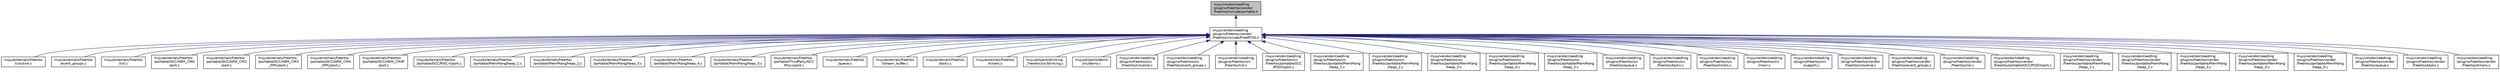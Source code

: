 digraph "muju/vendor/ceedling/plugins/freertos/vendor/freertos/include/portable.h"
{
  edge [fontname="Helvetica",fontsize="10",labelfontname="Helvetica",labelfontsize="10"];
  node [fontname="Helvetica",fontsize="10",shape=record];
  Node4 [label="muju/vendor/ceedling\l/plugins/freertos/vendor\l/freertos/include/portable.h",height=0.2,width=0.4,color="black", fillcolor="grey75", style="filled", fontcolor="black"];
  Node4 -> Node5 [dir="back",color="midnightblue",fontsize="10",style="solid"];
  Node5 [label="muju/vendor/ceedling\l/plugins/freertos/vendor\l/freertos/include/FreeRTOS.h",height=0.2,width=0.4,color="black", fillcolor="white", style="filled",URL="$vendor_2ceedling_2plugins_2freertos_2vendor_2freertos_2include_2_free_r_t_o_s_8h.html"];
  Node5 -> Node6 [dir="back",color="midnightblue",fontsize="10",style="solid"];
  Node6 [label="muju/externals/freertos\l/croutine.c",height=0.2,width=0.4,color="black", fillcolor="white", style="filled",URL="$externals_2freertos_2croutine_8c.html"];
  Node5 -> Node7 [dir="back",color="midnightblue",fontsize="10",style="solid"];
  Node7 [label="muju/externals/freertos\l/event_groups.c",height=0.2,width=0.4,color="black", fillcolor="white", style="filled",URL="$externals_2freertos_2event__groups_8c.html"];
  Node5 -> Node8 [dir="back",color="midnightblue",fontsize="10",style="solid"];
  Node8 [label="muju/externals/freertos\l/list.c",height=0.2,width=0.4,color="black", fillcolor="white", style="filled",URL="$externals_2freertos_2list_8c.html"];
  Node5 -> Node9 [dir="back",color="midnightblue",fontsize="10",style="solid"];
  Node9 [label="muju/externals/freertos\l/portable/GCC/ARM_CM0\l/port.c",height=0.2,width=0.4,color="black", fillcolor="white", style="filled",URL="$externals_2freertos_2portable_2_g_c_c_2_a_r_m___c_m0_2port_8c.html"];
  Node5 -> Node10 [dir="back",color="midnightblue",fontsize="10",style="solid"];
  Node10 [label="muju/externals/freertos\l/portable/GCC/ARM_CM3\l/port.c",height=0.2,width=0.4,color="black", fillcolor="white", style="filled",URL="$externals_2freertos_2portable_2_g_c_c_2_a_r_m___c_m3_2port_8c.html"];
  Node5 -> Node11 [dir="back",color="midnightblue",fontsize="10",style="solid"];
  Node11 [label="muju/externals/freertos\l/portable/GCC/ARM_CM3\l_MPU/port.c",height=0.2,width=0.4,color="black", fillcolor="white", style="filled",URL="$externals_2freertos_2portable_2_g_c_c_2_a_r_m___c_m3___m_p_u_2port_8c.html"];
  Node5 -> Node12 [dir="back",color="midnightblue",fontsize="10",style="solid"];
  Node12 [label="muju/externals/freertos\l/portable/GCC/ARM_CM4\l_MPU/port.c",height=0.2,width=0.4,color="black", fillcolor="white", style="filled",URL="$externals_2freertos_2portable_2_g_c_c_2_a_r_m___c_m4___m_p_u_2port_8c.html"];
  Node5 -> Node13 [dir="back",color="midnightblue",fontsize="10",style="solid"];
  Node13 [label="muju/externals/freertos\l/portable/GCC/ARM_CM4F\l/port.c",height=0.2,width=0.4,color="black", fillcolor="white", style="filled",URL="$externals_2freertos_2portable_2_g_c_c_2_a_r_m___c_m4_f_2port_8c.html"];
  Node5 -> Node14 [dir="back",color="midnightblue",fontsize="10",style="solid"];
  Node14 [label="muju/externals/freertos\l/portable/GCC/RISC-V/port.c",height=0.2,width=0.4,color="black", fillcolor="white", style="filled",URL="$externals_2freertos_2portable_2_g_c_c_2_r_i_s_c-_v_2port_8c.html"];
  Node5 -> Node15 [dir="back",color="midnightblue",fontsize="10",style="solid"];
  Node15 [label="muju/externals/freertos\l/portable/MemMang/heap_1.c",height=0.2,width=0.4,color="black", fillcolor="white", style="filled",URL="$externals_2freertos_2portable_2_mem_mang_2heap__1_8c.html"];
  Node5 -> Node16 [dir="back",color="midnightblue",fontsize="10",style="solid"];
  Node16 [label="muju/externals/freertos\l/portable/MemMang/heap_2.c",height=0.2,width=0.4,color="black", fillcolor="white", style="filled",URL="$externals_2freertos_2portable_2_mem_mang_2heap__2_8c.html"];
  Node5 -> Node17 [dir="back",color="midnightblue",fontsize="10",style="solid"];
  Node17 [label="muju/externals/freertos\l/portable/MemMang/heap_3.c",height=0.2,width=0.4,color="black", fillcolor="white", style="filled",URL="$externals_2freertos_2portable_2_mem_mang_2heap__3_8c.html"];
  Node5 -> Node18 [dir="back",color="midnightblue",fontsize="10",style="solid"];
  Node18 [label="muju/externals/freertos\l/portable/MemMang/heap_4.c",height=0.2,width=0.4,color="black", fillcolor="white", style="filled",URL="$externals_2freertos_2portable_2_mem_mang_2heap__4_8c.html"];
  Node5 -> Node19 [dir="back",color="midnightblue",fontsize="10",style="solid"];
  Node19 [label="muju/externals/freertos\l/portable/MemMang/heap_5.c",height=0.2,width=0.4,color="black", fillcolor="white", style="filled",URL="$externals_2freertos_2portable_2_mem_mang_2heap__5_8c.html"];
  Node5 -> Node20 [dir="back",color="midnightblue",fontsize="10",style="solid"];
  Node20 [label="muju/externals/freertos\l/portable/ThirdParty/GCC\l/Posix/port.c",height=0.2,width=0.4,color="black", fillcolor="white", style="filled",URL="$externals_2freertos_2portable_2_third_party_2_g_c_c_2_posix_2port_8c.html"];
  Node5 -> Node21 [dir="back",color="midnightblue",fontsize="10",style="solid"];
  Node21 [label="muju/externals/freertos\l/queue.c",height=0.2,width=0.4,color="black", fillcolor="white", style="filled",URL="$externals_2freertos_2queue_8c.html"];
  Node5 -> Node22 [dir="back",color="midnightblue",fontsize="10",style="solid"];
  Node22 [label="muju/externals/freertos\l/stream_buffer.c",height=0.2,width=0.4,color="black", fillcolor="white", style="filled",URL="$stream__buffer_8c.html"];
  Node5 -> Node23 [dir="back",color="midnightblue",fontsize="10",style="solid"];
  Node23 [label="muju/externals/freertos\l/tasks.c",height=0.2,width=0.4,color="black", fillcolor="white", style="filled",URL="$externals_2freertos_2tasks_8c.html"];
  Node5 -> Node24 [dir="back",color="midnightblue",fontsize="10",style="solid"];
  Node24 [label="muju/externals/freertos\l/timers.c",height=0.2,width=0.4,color="black", fillcolor="white", style="filled",URL="$externals_2freertos_2timers_8c.html"];
  Node5 -> Node25 [dir="back",color="midnightblue",fontsize="10",style="solid"];
  Node25 [label="muju/projects/blinking\l_freertos/src/blinking.c",height=0.2,width=0.4,color="black", fillcolor="white", style="filled",URL="$blinking_8c.html",tooltip="Ejemplo de un led parpadeando. "];
  Node5 -> Node26 [dir="back",color="midnightblue",fontsize="10",style="solid"];
  Node26 [label="muju/projects/demo\l/src/demo.c",height=0.2,width=0.4,color="black", fillcolor="white", style="filled",URL="$demo_8c.html"];
  Node5 -> Node27 [dir="back",color="midnightblue",fontsize="10",style="solid"];
  Node27 [label="muju/vendor/ceedling\l/plugins/freertos/src\l/freertos/croutine.c",height=0.2,width=0.4,color="black", fillcolor="white", style="filled",URL="$vendor_2ceedling_2plugins_2freertos_2src_2freertos_2croutine_8c.html"];
  Node5 -> Node28 [dir="back",color="midnightblue",fontsize="10",style="solid"];
  Node28 [label="muju/vendor/ceedling\l/plugins/freertos/src\l/freertos/event_groups.c",height=0.2,width=0.4,color="black", fillcolor="white", style="filled",URL="$vendor_2ceedling_2plugins_2freertos_2src_2freertos_2event__groups_8c.html"];
  Node5 -> Node29 [dir="back",color="midnightblue",fontsize="10",style="solid"];
  Node29 [label="muju/vendor/ceedling\l/plugins/freertos/src\l/freertos/list.c",height=0.2,width=0.4,color="black", fillcolor="white", style="filled",URL="$vendor_2ceedling_2plugins_2freertos_2src_2freertos_2list_8c.html"];
  Node5 -> Node30 [dir="back",color="midnightblue",fontsize="10",style="solid"];
  Node30 [label="muju/vendor/ceedling\l/plugins/freertos/src\l/freertos/portable/GCC\l/POSIX/port.c",height=0.2,width=0.4,color="black", fillcolor="white", style="filled",URL="$vendor_2ceedling_2plugins_2freertos_2src_2freertos_2portable_2_g_c_c_2_p_o_s_i_x_2port_8c.html"];
  Node5 -> Node31 [dir="back",color="midnightblue",fontsize="10",style="solid"];
  Node31 [label="muju/vendor/ceedling\l/plugins/freertos/src\l/freertos/portable/MemMang\l/heap_1.c",height=0.2,width=0.4,color="black", fillcolor="white", style="filled",URL="$vendor_2ceedling_2plugins_2freertos_2src_2freertos_2portable_2_mem_mang_2heap__1_8c.html"];
  Node5 -> Node32 [dir="back",color="midnightblue",fontsize="10",style="solid"];
  Node32 [label="muju/vendor/ceedling\l/plugins/freertos/src\l/freertos/portable/MemMang\l/heap_2.c",height=0.2,width=0.4,color="black", fillcolor="white", style="filled",URL="$vendor_2ceedling_2plugins_2freertos_2src_2freertos_2portable_2_mem_mang_2heap__2_8c.html"];
  Node5 -> Node33 [dir="back",color="midnightblue",fontsize="10",style="solid"];
  Node33 [label="muju/vendor/ceedling\l/plugins/freertos/src\l/freertos/portable/MemMang\l/heap_3.c",height=0.2,width=0.4,color="black", fillcolor="white", style="filled",URL="$vendor_2ceedling_2plugins_2freertos_2src_2freertos_2portable_2_mem_mang_2heap__3_8c.html"];
  Node5 -> Node34 [dir="back",color="midnightblue",fontsize="10",style="solid"];
  Node34 [label="muju/vendor/ceedling\l/plugins/freertos/src\l/freertos/portable/MemMang\l/heap_4.c",height=0.2,width=0.4,color="black", fillcolor="white", style="filled",URL="$vendor_2ceedling_2plugins_2freertos_2src_2freertos_2portable_2_mem_mang_2heap__4_8c.html"];
  Node5 -> Node35 [dir="back",color="midnightblue",fontsize="10",style="solid"];
  Node35 [label="muju/vendor/ceedling\l/plugins/freertos/src\l/freertos/portable/MemMang\l/heap_5.c",height=0.2,width=0.4,color="black", fillcolor="white", style="filled",URL="$vendor_2ceedling_2plugins_2freertos_2src_2freertos_2portable_2_mem_mang_2heap__5_8c.html"];
  Node5 -> Node36 [dir="back",color="midnightblue",fontsize="10",style="solid"];
  Node36 [label="muju/vendor/ceedling\l/plugins/freertos/src\l/freertos/queue.c",height=0.2,width=0.4,color="black", fillcolor="white", style="filled",URL="$vendor_2ceedling_2plugins_2freertos_2src_2freertos_2queue_8c.html"];
  Node5 -> Node37 [dir="back",color="midnightblue",fontsize="10",style="solid"];
  Node37 [label="muju/vendor/ceedling\l/plugins/freertos/src\l/freertos/tasks.c",height=0.2,width=0.4,color="black", fillcolor="white", style="filled",URL="$vendor_2ceedling_2plugins_2freertos_2src_2freertos_2tasks_8c.html"];
  Node5 -> Node38 [dir="back",color="midnightblue",fontsize="10",style="solid"];
  Node38 [label="muju/vendor/ceedling\l/plugins/freertos/src\l/freertos/timers.c",height=0.2,width=0.4,color="black", fillcolor="white", style="filled",URL="$vendor_2ceedling_2plugins_2freertos_2src_2freertos_2timers_8c.html"];
  Node5 -> Node39 [dir="back",color="midnightblue",fontsize="10",style="solid"];
  Node39 [label="muju/vendor/ceedling\l/plugins/freertos/src\l/main.c",height=0.2,width=0.4,color="black", fillcolor="white", style="filled",URL="$muju_2vendor_2ceedling_2plugins_2freertos_2src_2main_8c.html"];
  Node5 -> Node40 [dir="back",color="midnightblue",fontsize="10",style="solid"];
  Node40 [label="muju/vendor/ceedling\l/plugins/freertos/src\l/support.c",height=0.2,width=0.4,color="black", fillcolor="white", style="filled",URL="$support_8c.html"];
  Node5 -> Node41 [dir="back",color="midnightblue",fontsize="10",style="solid"];
  Node41 [label="muju/vendor/ceedling\l/plugins/freertos/vendor\l/freertos/croutine.c",height=0.2,width=0.4,color="black", fillcolor="white", style="filled",URL="$vendor_2ceedling_2plugins_2freertos_2vendor_2freertos_2croutine_8c.html"];
  Node5 -> Node42 [dir="back",color="midnightblue",fontsize="10",style="solid"];
  Node42 [label="muju/vendor/ceedling\l/plugins/freertos/vendor\l/freertos/event_groups.c",height=0.2,width=0.4,color="black", fillcolor="white", style="filled",URL="$vendor_2ceedling_2plugins_2freertos_2vendor_2freertos_2event__groups_8c.html"];
  Node5 -> Node43 [dir="back",color="midnightblue",fontsize="10",style="solid"];
  Node43 [label="muju/vendor/ceedling\l/plugins/freertos/vendor\l/freertos/list.c",height=0.2,width=0.4,color="black", fillcolor="white", style="filled",URL="$vendor_2ceedling_2plugins_2freertos_2vendor_2freertos_2list_8c.html"];
  Node5 -> Node44 [dir="back",color="midnightblue",fontsize="10",style="solid"];
  Node44 [label="muju/vendor/ceedling\l/plugins/freertos/vendor\l/freertos/portable/GCC/POSIX/port.c",height=0.2,width=0.4,color="black", fillcolor="white", style="filled",URL="$vendor_2ceedling_2plugins_2freertos_2vendor_2freertos_2portable_2_g_c_c_2_p_o_s_i_x_2port_8c.html"];
  Node5 -> Node45 [dir="back",color="midnightblue",fontsize="10",style="solid"];
  Node45 [label="muju/vendor/ceedling\l/plugins/freertos/vendor\l/freertos/portable/MemMang\l/heap_1.c",height=0.2,width=0.4,color="black", fillcolor="white", style="filled",URL="$vendor_2ceedling_2plugins_2freertos_2vendor_2freertos_2portable_2_mem_mang_2heap__1_8c.html"];
  Node5 -> Node46 [dir="back",color="midnightblue",fontsize="10",style="solid"];
  Node46 [label="muju/vendor/ceedling\l/plugins/freertos/vendor\l/freertos/portable/MemMang\l/heap_2.c",height=0.2,width=0.4,color="black", fillcolor="white", style="filled",URL="$vendor_2ceedling_2plugins_2freertos_2vendor_2freertos_2portable_2_mem_mang_2heap__2_8c.html"];
  Node5 -> Node47 [dir="back",color="midnightblue",fontsize="10",style="solid"];
  Node47 [label="muju/vendor/ceedling\l/plugins/freertos/vendor\l/freertos/portable/MemMang\l/heap_3.c",height=0.2,width=0.4,color="black", fillcolor="white", style="filled",URL="$vendor_2ceedling_2plugins_2freertos_2vendor_2freertos_2portable_2_mem_mang_2heap__3_8c.html"];
  Node5 -> Node48 [dir="back",color="midnightblue",fontsize="10",style="solid"];
  Node48 [label="muju/vendor/ceedling\l/plugins/freertos/vendor\l/freertos/portable/MemMang\l/heap_4.c",height=0.2,width=0.4,color="black", fillcolor="white", style="filled",URL="$vendor_2ceedling_2plugins_2freertos_2vendor_2freertos_2portable_2_mem_mang_2heap__4_8c.html"];
  Node5 -> Node49 [dir="back",color="midnightblue",fontsize="10",style="solid"];
  Node49 [label="muju/vendor/ceedling\l/plugins/freertos/vendor\l/freertos/portable/MemMang\l/heap_5.c",height=0.2,width=0.4,color="black", fillcolor="white", style="filled",URL="$vendor_2ceedling_2plugins_2freertos_2vendor_2freertos_2portable_2_mem_mang_2heap__5_8c.html"];
  Node5 -> Node50 [dir="back",color="midnightblue",fontsize="10",style="solid"];
  Node50 [label="muju/vendor/ceedling\l/plugins/freertos/vendor\l/freertos/queue.c",height=0.2,width=0.4,color="black", fillcolor="white", style="filled",URL="$vendor_2ceedling_2plugins_2freertos_2vendor_2freertos_2queue_8c.html"];
  Node5 -> Node51 [dir="back",color="midnightblue",fontsize="10",style="solid"];
  Node51 [label="muju/vendor/ceedling\l/plugins/freertos/vendor\l/freertos/tasks.c",height=0.2,width=0.4,color="black", fillcolor="white", style="filled",URL="$vendor_2ceedling_2plugins_2freertos_2vendor_2freertos_2tasks_8c.html"];
  Node5 -> Node52 [dir="back",color="midnightblue",fontsize="10",style="solid"];
  Node52 [label="muju/vendor/ceedling\l/plugins/freertos/vendor\l/freertos/timers.c",height=0.2,width=0.4,color="black", fillcolor="white", style="filled",URL="$vendor_2ceedling_2plugins_2freertos_2vendor_2freertos_2timers_8c.html"];
}
